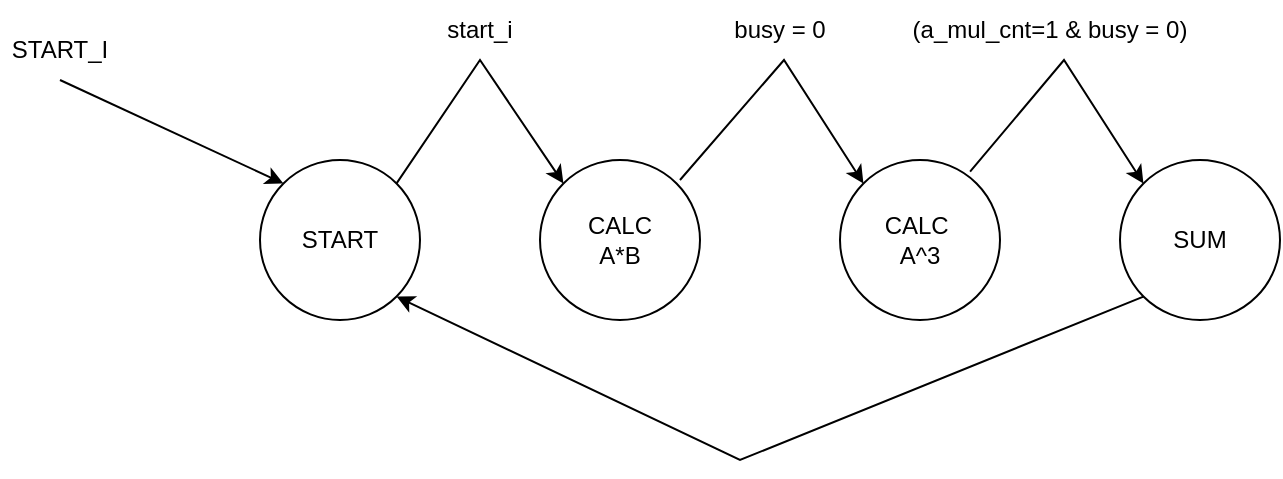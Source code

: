<mxfile version="24.0.0" type="device">
  <diagram name="Страница — 1" id="KgzQExwlIS4yWVlYAdjU">
    <mxGraphModel dx="1126" dy="619" grid="1" gridSize="10" guides="1" tooltips="1" connect="1" arrows="1" fold="1" page="1" pageScale="1" pageWidth="827" pageHeight="1169" math="0" shadow="0">
      <root>
        <mxCell id="0" />
        <mxCell id="1" parent="0" />
        <mxCell id="_LntLs4zgXU6D0_gm6xL-1" value="" style="ellipse;whiteSpace=wrap;html=1;aspect=fixed;" vertex="1" parent="1">
          <mxGeometry x="370" y="280" width="80" height="80" as="geometry" />
        </mxCell>
        <mxCell id="_LntLs4zgXU6D0_gm6xL-2" value="" style="ellipse;whiteSpace=wrap;html=1;aspect=fixed;" vertex="1" parent="1">
          <mxGeometry x="510" y="280" width="80" height="80" as="geometry" />
        </mxCell>
        <mxCell id="_LntLs4zgXU6D0_gm6xL-3" value="" style="ellipse;whiteSpace=wrap;html=1;aspect=fixed;" vertex="1" parent="1">
          <mxGeometry x="660" y="280" width="80" height="80" as="geometry" />
        </mxCell>
        <mxCell id="_LntLs4zgXU6D0_gm6xL-4" value="" style="ellipse;whiteSpace=wrap;html=1;aspect=fixed;" vertex="1" parent="1">
          <mxGeometry x="800" y="280" width="80" height="80" as="geometry" />
        </mxCell>
        <mxCell id="_LntLs4zgXU6D0_gm6xL-5" value="" style="endArrow=classic;html=1;rounded=0;entryX=0;entryY=0;entryDx=0;entryDy=0;" edge="1" parent="1" target="_LntLs4zgXU6D0_gm6xL-1">
          <mxGeometry width="50" height="50" relative="1" as="geometry">
            <mxPoint x="270" y="240" as="sourcePoint" />
            <mxPoint x="440" y="300" as="targetPoint" />
          </mxGeometry>
        </mxCell>
        <mxCell id="_LntLs4zgXU6D0_gm6xL-6" value="" style="endArrow=classic;html=1;rounded=0;entryX=0;entryY=0;entryDx=0;entryDy=0;exitX=1;exitY=0;exitDx=0;exitDy=0;" edge="1" parent="1" source="_LntLs4zgXU6D0_gm6xL-1" target="_LntLs4zgXU6D0_gm6xL-2">
          <mxGeometry width="50" height="50" relative="1" as="geometry">
            <mxPoint x="390" y="350" as="sourcePoint" />
            <mxPoint x="440" y="300" as="targetPoint" />
            <Array as="points">
              <mxPoint x="480" y="230" />
            </Array>
          </mxGeometry>
        </mxCell>
        <mxCell id="_LntLs4zgXU6D0_gm6xL-7" value="" style="endArrow=classic;html=1;rounded=0;entryX=0;entryY=0;entryDx=0;entryDy=0;exitX=0.875;exitY=0.125;exitDx=0;exitDy=0;exitPerimeter=0;" edge="1" parent="1" source="_LntLs4zgXU6D0_gm6xL-2" target="_LntLs4zgXU6D0_gm6xL-3">
          <mxGeometry width="50" height="50" relative="1" as="geometry">
            <mxPoint x="590" y="292" as="sourcePoint" />
            <mxPoint x="674" y="292" as="targetPoint" />
            <Array as="points">
              <mxPoint x="632" y="230" />
            </Array>
          </mxGeometry>
        </mxCell>
        <mxCell id="_LntLs4zgXU6D0_gm6xL-8" value="" style="endArrow=classic;html=1;rounded=0;entryX=0;entryY=0;entryDx=0;entryDy=0;exitX=0.813;exitY=0.073;exitDx=0;exitDy=0;exitPerimeter=0;" edge="1" parent="1" source="_LntLs4zgXU6D0_gm6xL-3" target="_LntLs4zgXU6D0_gm6xL-4">
          <mxGeometry width="50" height="50" relative="1" as="geometry">
            <mxPoint x="720" y="290" as="sourcePoint" />
            <mxPoint x="812" y="292" as="targetPoint" />
            <Array as="points">
              <mxPoint x="772" y="230" />
            </Array>
          </mxGeometry>
        </mxCell>
        <mxCell id="_LntLs4zgXU6D0_gm6xL-9" value="" style="endArrow=classic;html=1;rounded=0;exitX=0;exitY=1;exitDx=0;exitDy=0;entryX=1;entryY=1;entryDx=0;entryDy=0;" edge="1" parent="1" source="_LntLs4zgXU6D0_gm6xL-4" target="_LntLs4zgXU6D0_gm6xL-1">
          <mxGeometry width="50" height="50" relative="1" as="geometry">
            <mxPoint x="390" y="350" as="sourcePoint" />
            <mxPoint x="440" y="300" as="targetPoint" />
            <Array as="points">
              <mxPoint x="610" y="430" />
            </Array>
          </mxGeometry>
        </mxCell>
        <mxCell id="_LntLs4zgXU6D0_gm6xL-10" value="START_I" style="text;html=1;align=center;verticalAlign=middle;whiteSpace=wrap;rounded=0;" vertex="1" parent="1">
          <mxGeometry x="240" y="210" width="60" height="30" as="geometry" />
        </mxCell>
        <mxCell id="_LntLs4zgXU6D0_gm6xL-11" value="START" style="text;html=1;align=center;verticalAlign=middle;whiteSpace=wrap;rounded=0;" vertex="1" parent="1">
          <mxGeometry x="380" y="305" width="60" height="30" as="geometry" />
        </mxCell>
        <mxCell id="_LntLs4zgXU6D0_gm6xL-12" value="CALC&lt;div&gt;A*B&lt;/div&gt;" style="text;html=1;align=center;verticalAlign=middle;whiteSpace=wrap;rounded=0;" vertex="1" parent="1">
          <mxGeometry x="520" y="305" width="60" height="30" as="geometry" />
        </mxCell>
        <mxCell id="_LntLs4zgXU6D0_gm6xL-13" value="CALC&amp;nbsp;&lt;div&gt;A^3&lt;/div&gt;" style="text;html=1;align=center;verticalAlign=middle;whiteSpace=wrap;rounded=0;" vertex="1" parent="1">
          <mxGeometry x="670" y="305" width="60" height="30" as="geometry" />
        </mxCell>
        <mxCell id="_LntLs4zgXU6D0_gm6xL-14" value="SUM" style="text;html=1;align=center;verticalAlign=middle;whiteSpace=wrap;rounded=0;" vertex="1" parent="1">
          <mxGeometry x="810" y="305" width="60" height="30" as="geometry" />
        </mxCell>
        <mxCell id="_LntLs4zgXU6D0_gm6xL-15" value="start_i" style="text;html=1;align=center;verticalAlign=middle;whiteSpace=wrap;rounded=0;" vertex="1" parent="1">
          <mxGeometry x="450" y="200" width="60" height="30" as="geometry" />
        </mxCell>
        <mxCell id="_LntLs4zgXU6D0_gm6xL-16" value="busy = 0" style="text;html=1;align=center;verticalAlign=middle;whiteSpace=wrap;rounded=0;" vertex="1" parent="1">
          <mxGeometry x="600" y="200" width="60" height="30" as="geometry" />
        </mxCell>
        <mxCell id="_LntLs4zgXU6D0_gm6xL-17" value="(a_mul_cnt=1 &amp;amp; busy = 0)" style="text;html=1;align=center;verticalAlign=middle;whiteSpace=wrap;rounded=0;" vertex="1" parent="1">
          <mxGeometry x="680" y="200" width="170" height="30" as="geometry" />
        </mxCell>
      </root>
    </mxGraphModel>
  </diagram>
</mxfile>
